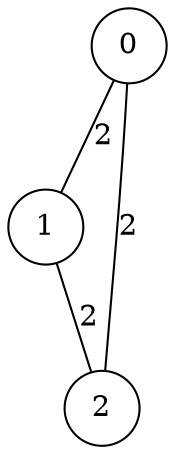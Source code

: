 graph qubit_interaction_graph {
    node [shape=circle];
    0 -- 1 [label=2];
    0 -- 2 [label=2];
    1 -- 2 [label=2];
}